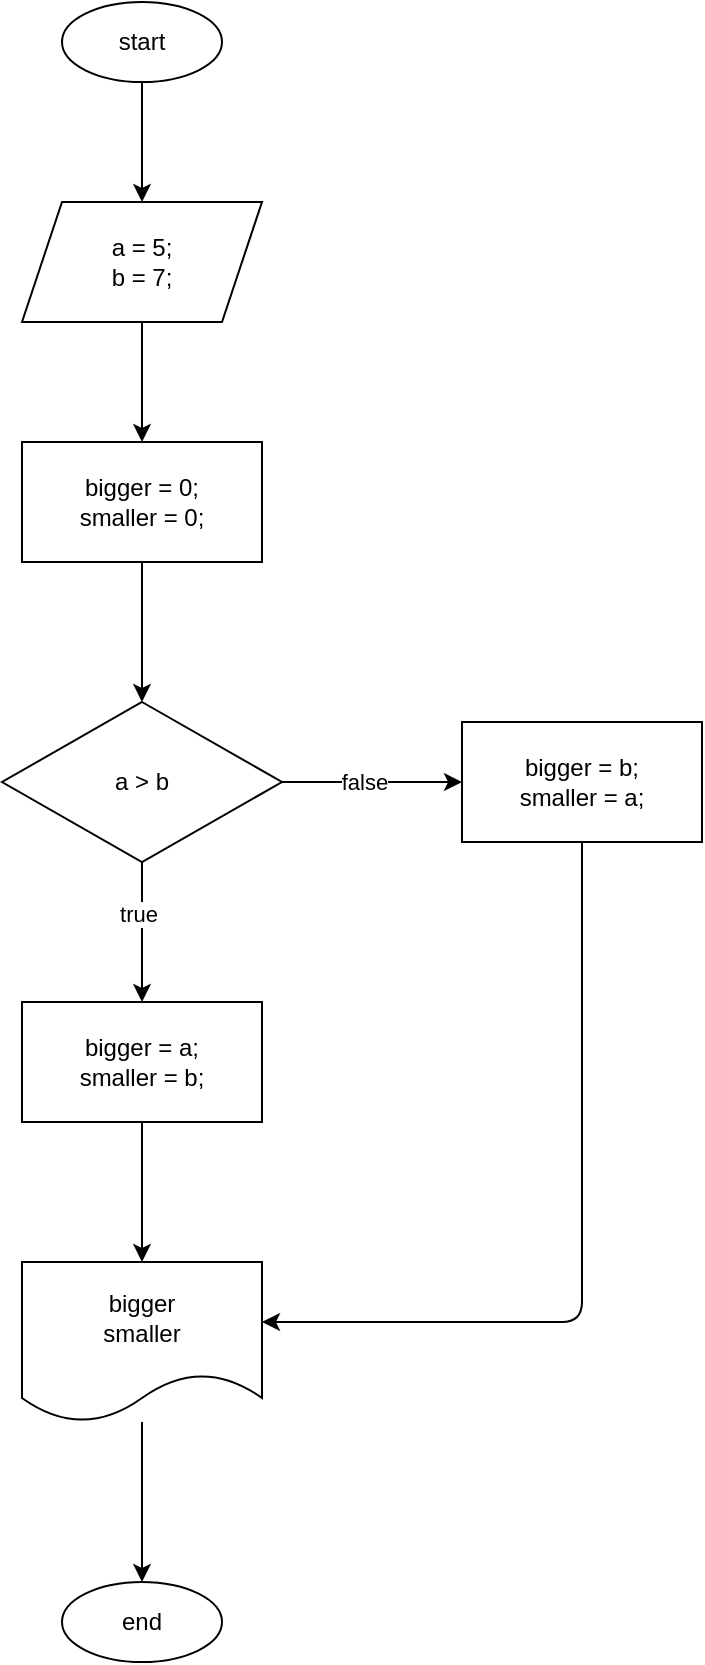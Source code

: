 <mxfile>
    <diagram id="qz5dDIo9ydiauqZdXiig" name="Page-1">
        <mxGraphModel dx="1042" dy="385" grid="1" gridSize="10" guides="1" tooltips="1" connect="1" arrows="1" fold="1" page="1" pageScale="1" pageWidth="850" pageHeight="1100" math="0" shadow="0">
            <root>
                <mxCell id="0"/>
                <mxCell id="1" parent="0"/>
                <mxCell id="5" value="" style="edgeStyle=none;html=1;" edge="1" parent="1" source="3" target="4">
                    <mxGeometry relative="1" as="geometry"/>
                </mxCell>
                <mxCell id="3" value="start" style="ellipse;whiteSpace=wrap;html=1;" vertex="1" parent="1">
                    <mxGeometry x="330" y="20" width="80" height="40" as="geometry"/>
                </mxCell>
                <mxCell id="7" value="" style="edgeStyle=none;html=1;" edge="1" parent="1" source="4" target="6">
                    <mxGeometry relative="1" as="geometry"/>
                </mxCell>
                <mxCell id="4" value="a = 5;&lt;br&gt;b = 7;" style="shape=parallelogram;perimeter=parallelogramPerimeter;whiteSpace=wrap;html=1;fixedSize=1;" vertex="1" parent="1">
                    <mxGeometry x="310" y="120" width="120" height="60" as="geometry"/>
                </mxCell>
                <mxCell id="9" value="" style="edgeStyle=none;html=1;" edge="1" parent="1" source="6" target="8">
                    <mxGeometry relative="1" as="geometry"/>
                </mxCell>
                <mxCell id="6" value="bigger = 0;&lt;br&gt;smaller = 0;" style="whiteSpace=wrap;html=1;" vertex="1" parent="1">
                    <mxGeometry x="310" y="240" width="120" height="60" as="geometry"/>
                </mxCell>
                <mxCell id="11" value="" style="edgeStyle=none;html=1;" edge="1" parent="1" source="8" target="10">
                    <mxGeometry relative="1" as="geometry"/>
                </mxCell>
                <mxCell id="17" value="true" style="edgeLabel;html=1;align=center;verticalAlign=middle;resizable=0;points=[];" vertex="1" connectable="0" parent="11">
                    <mxGeometry x="-0.274" y="-2" relative="1" as="geometry">
                        <mxPoint as="offset"/>
                    </mxGeometry>
                </mxCell>
                <mxCell id="13" value="" style="edgeStyle=none;html=1;" edge="1" parent="1" source="8" target="12">
                    <mxGeometry relative="1" as="geometry"/>
                </mxCell>
                <mxCell id="18" value="false" style="edgeLabel;html=1;align=center;verticalAlign=middle;resizable=0;points=[];" vertex="1" connectable="0" parent="13">
                    <mxGeometry x="-0.458" relative="1" as="geometry">
                        <mxPoint x="16" as="offset"/>
                    </mxGeometry>
                </mxCell>
                <mxCell id="8" value="a &amp;gt; b" style="rhombus;whiteSpace=wrap;html=1;" vertex="1" parent="1">
                    <mxGeometry x="300" y="370" width="140" height="80" as="geometry"/>
                </mxCell>
                <mxCell id="15" value="" style="edgeStyle=none;html=1;" edge="1" parent="1" source="10" target="14">
                    <mxGeometry relative="1" as="geometry"/>
                </mxCell>
                <mxCell id="10" value="bigger = a;&lt;br&gt;smaller = b;" style="whiteSpace=wrap;html=1;" vertex="1" parent="1">
                    <mxGeometry x="310" y="520" width="120" height="60" as="geometry"/>
                </mxCell>
                <mxCell id="16" style="edgeStyle=none;html=1;exitX=0.5;exitY=1;exitDx=0;exitDy=0;entryX=1;entryY=0.375;entryDx=0;entryDy=0;entryPerimeter=0;" edge="1" parent="1" source="12" target="14">
                    <mxGeometry relative="1" as="geometry">
                        <mxPoint x="590" y="680" as="targetPoint"/>
                        <Array as="points">
                            <mxPoint x="590" y="680"/>
                        </Array>
                    </mxGeometry>
                </mxCell>
                <mxCell id="12" value="bigger = b;&lt;br&gt;smaller = a;" style="whiteSpace=wrap;html=1;" vertex="1" parent="1">
                    <mxGeometry x="530" y="380" width="120" height="60" as="geometry"/>
                </mxCell>
                <mxCell id="20" value="" style="edgeStyle=none;html=1;" edge="1" parent="1" source="14" target="19">
                    <mxGeometry relative="1" as="geometry"/>
                </mxCell>
                <mxCell id="14" value="bigger&lt;br&gt;smaller" style="shape=document;whiteSpace=wrap;html=1;boundedLbl=1;" vertex="1" parent="1">
                    <mxGeometry x="310" y="650" width="120" height="80" as="geometry"/>
                </mxCell>
                <mxCell id="19" value="end" style="ellipse;whiteSpace=wrap;html=1;" vertex="1" parent="1">
                    <mxGeometry x="330" y="810" width="80" height="40" as="geometry"/>
                </mxCell>
            </root>
        </mxGraphModel>
    </diagram>
</mxfile>